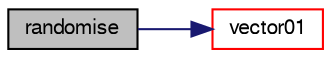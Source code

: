 digraph "randomise"
{
  bgcolor="transparent";
  edge [fontname="FreeSans",fontsize="10",labelfontname="FreeSans",labelfontsize="10"];
  node [fontname="FreeSans",fontsize="10",shape=record];
  rankdir="LR";
  Node444 [label="randomise",height=0.2,width=0.4,color="black", fillcolor="grey75", style="filled", fontcolor="black"];
  Node444 -> Node445 [color="midnightblue",fontsize="10",style="solid",fontname="FreeSans"];
  Node445 [label="vector01",height=0.2,width=0.4,color="red",URL="$a28138.html#a8054f945588476429bb5b664d5111529",tooltip="vector with every component scalar01 "];
}

